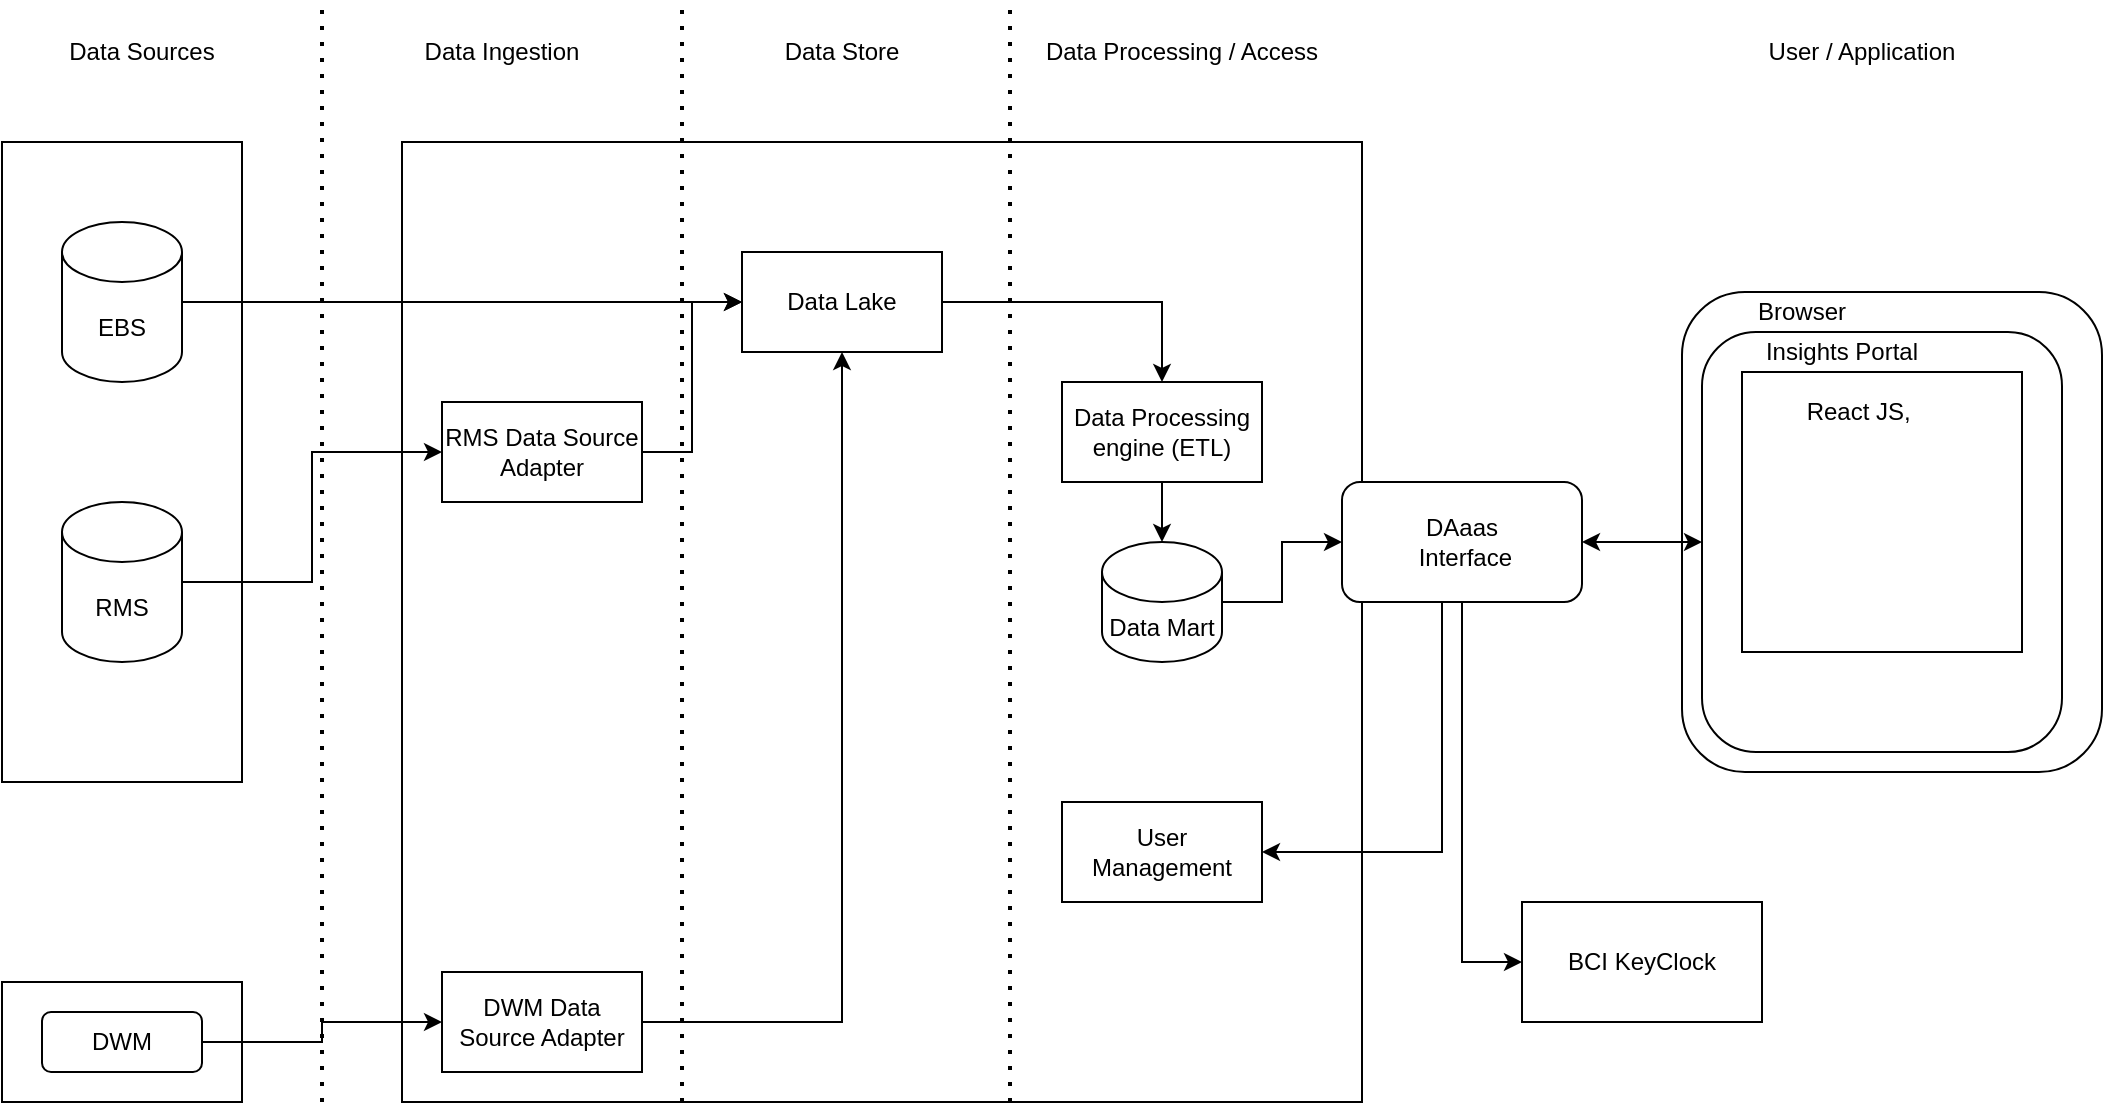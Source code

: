 <mxfile version="22.1.7" type="github">
  <diagram name="Page-1" id="FIEWSwXzCEZSGsIRjYD_">
    <mxGraphModel dx="1674" dy="746" grid="1" gridSize="10" guides="1" tooltips="1" connect="1" arrows="1" fold="1" page="1" pageScale="1" pageWidth="1169" pageHeight="827" math="0" shadow="0">
      <root>
        <mxCell id="0" />
        <mxCell id="1" parent="0" />
        <mxCell id="B5_etHLyTeucPjupkv1W-7" value="" style="whiteSpace=wrap;html=1;aspect=fixed;" vertex="1" parent="1">
          <mxGeometry x="280" y="185" width="480" height="480" as="geometry" />
        </mxCell>
        <mxCell id="B5_etHLyTeucPjupkv1W-2" value="" style="rounded=0;whiteSpace=wrap;html=1;" vertex="1" parent="1">
          <mxGeometry x="80" y="185" width="120" height="320" as="geometry" />
        </mxCell>
        <mxCell id="B5_etHLyTeucPjupkv1W-3" value="" style="rounded=0;whiteSpace=wrap;html=1;" vertex="1" parent="1">
          <mxGeometry x="80" y="605" width="120" height="60" as="geometry" />
        </mxCell>
        <mxCell id="B5_etHLyTeucPjupkv1W-26" style="edgeStyle=orthogonalEdgeStyle;rounded=0;orthogonalLoop=1;jettySize=auto;html=1;exitX=1;exitY=0.5;exitDx=0;exitDy=0;entryX=0;entryY=0.5;entryDx=0;entryDy=0;" edge="1" parent="1" source="B5_etHLyTeucPjupkv1W-4" target="B5_etHLyTeucPjupkv1W-14">
          <mxGeometry relative="1" as="geometry" />
        </mxCell>
        <mxCell id="B5_etHLyTeucPjupkv1W-4" value="DWM" style="rounded=1;whiteSpace=wrap;html=1;" vertex="1" parent="1">
          <mxGeometry x="100" y="620" width="80" height="30" as="geometry" />
        </mxCell>
        <mxCell id="B5_etHLyTeucPjupkv1W-24" style="edgeStyle=orthogonalEdgeStyle;rounded=0;orthogonalLoop=1;jettySize=auto;html=1;entryX=0;entryY=0.5;entryDx=0;entryDy=0;" edge="1" parent="1" source="B5_etHLyTeucPjupkv1W-5" target="B5_etHLyTeucPjupkv1W-15">
          <mxGeometry relative="1" as="geometry" />
        </mxCell>
        <mxCell id="B5_etHLyTeucPjupkv1W-5" value="EBS" style="shape=cylinder3;whiteSpace=wrap;html=1;boundedLbl=1;backgroundOutline=1;size=15;" vertex="1" parent="1">
          <mxGeometry x="110" y="225" width="60" height="80" as="geometry" />
        </mxCell>
        <mxCell id="B5_etHLyTeucPjupkv1W-25" style="edgeStyle=orthogonalEdgeStyle;rounded=0;orthogonalLoop=1;jettySize=auto;html=1;entryX=0;entryY=0.5;entryDx=0;entryDy=0;" edge="1" parent="1" source="B5_etHLyTeucPjupkv1W-6" target="B5_etHLyTeucPjupkv1W-13">
          <mxGeometry relative="1" as="geometry" />
        </mxCell>
        <mxCell id="B5_etHLyTeucPjupkv1W-6" value="RMS" style="shape=cylinder3;whiteSpace=wrap;html=1;boundedLbl=1;backgroundOutline=1;size=15;" vertex="1" parent="1">
          <mxGeometry x="110" y="365" width="60" height="80" as="geometry" />
        </mxCell>
        <mxCell id="B5_etHLyTeucPjupkv1W-9" value="" style="endArrow=none;dashed=1;html=1;dashPattern=1 3;strokeWidth=2;rounded=0;" edge="1" parent="1">
          <mxGeometry width="50" height="50" relative="1" as="geometry">
            <mxPoint x="240" y="665" as="sourcePoint" />
            <mxPoint x="240" y="115" as="targetPoint" />
          </mxGeometry>
        </mxCell>
        <mxCell id="B5_etHLyTeucPjupkv1W-10" value="" style="endArrow=none;dashed=1;html=1;dashPattern=1 3;strokeWidth=2;rounded=0;" edge="1" parent="1">
          <mxGeometry width="50" height="50" relative="1" as="geometry">
            <mxPoint x="420" y="665" as="sourcePoint" />
            <mxPoint x="420" y="115" as="targetPoint" />
          </mxGeometry>
        </mxCell>
        <mxCell id="B5_etHLyTeucPjupkv1W-11" value="" style="endArrow=none;dashed=1;html=1;dashPattern=1 3;strokeWidth=2;rounded=0;" edge="1" parent="1">
          <mxGeometry width="50" height="50" relative="1" as="geometry">
            <mxPoint x="584" y="665" as="sourcePoint" />
            <mxPoint x="584" y="115" as="targetPoint" />
          </mxGeometry>
        </mxCell>
        <mxCell id="B5_etHLyTeucPjupkv1W-27" style="edgeStyle=orthogonalEdgeStyle;rounded=0;orthogonalLoop=1;jettySize=auto;html=1;entryX=0;entryY=0.5;entryDx=0;entryDy=0;" edge="1" parent="1" source="B5_etHLyTeucPjupkv1W-13" target="B5_etHLyTeucPjupkv1W-15">
          <mxGeometry relative="1" as="geometry" />
        </mxCell>
        <mxCell id="B5_etHLyTeucPjupkv1W-13" value="RMS Data Source Adapter" style="rounded=0;whiteSpace=wrap;html=1;" vertex="1" parent="1">
          <mxGeometry x="300" y="315" width="100" height="50" as="geometry" />
        </mxCell>
        <mxCell id="B5_etHLyTeucPjupkv1W-28" style="edgeStyle=orthogonalEdgeStyle;rounded=0;orthogonalLoop=1;jettySize=auto;html=1;entryX=0.5;entryY=1;entryDx=0;entryDy=0;" edge="1" parent="1" source="B5_etHLyTeucPjupkv1W-14" target="B5_etHLyTeucPjupkv1W-15">
          <mxGeometry relative="1" as="geometry" />
        </mxCell>
        <mxCell id="B5_etHLyTeucPjupkv1W-14" value="DWM Data Source Adapter" style="rounded=0;whiteSpace=wrap;html=1;" vertex="1" parent="1">
          <mxGeometry x="300" y="600" width="100" height="50" as="geometry" />
        </mxCell>
        <mxCell id="B5_etHLyTeucPjupkv1W-29" style="edgeStyle=orthogonalEdgeStyle;rounded=0;orthogonalLoop=1;jettySize=auto;html=1;" edge="1" parent="1" source="B5_etHLyTeucPjupkv1W-15" target="B5_etHLyTeucPjupkv1W-16">
          <mxGeometry relative="1" as="geometry" />
        </mxCell>
        <mxCell id="B5_etHLyTeucPjupkv1W-15" value="Data Lake" style="rounded=0;whiteSpace=wrap;html=1;" vertex="1" parent="1">
          <mxGeometry x="450" y="240" width="100" height="50" as="geometry" />
        </mxCell>
        <mxCell id="B5_etHLyTeucPjupkv1W-32" value="" style="edgeStyle=orthogonalEdgeStyle;rounded=0;orthogonalLoop=1;jettySize=auto;html=1;" edge="1" parent="1" source="B5_etHLyTeucPjupkv1W-16" target="B5_etHLyTeucPjupkv1W-17">
          <mxGeometry relative="1" as="geometry" />
        </mxCell>
        <mxCell id="B5_etHLyTeucPjupkv1W-16" value="Data Processing engine (ETL)" style="rounded=0;whiteSpace=wrap;html=1;" vertex="1" parent="1">
          <mxGeometry x="610" y="305" width="100" height="50" as="geometry" />
        </mxCell>
        <mxCell id="B5_etHLyTeucPjupkv1W-33" style="edgeStyle=orthogonalEdgeStyle;rounded=0;orthogonalLoop=1;jettySize=auto;html=1;entryX=0;entryY=0.5;entryDx=0;entryDy=0;" edge="1" parent="1" source="B5_etHLyTeucPjupkv1W-17" target="B5_etHLyTeucPjupkv1W-19">
          <mxGeometry relative="1" as="geometry" />
        </mxCell>
        <mxCell id="B5_etHLyTeucPjupkv1W-17" value="Data Mart" style="shape=cylinder3;whiteSpace=wrap;html=1;boundedLbl=1;backgroundOutline=1;size=15;" vertex="1" parent="1">
          <mxGeometry x="630" y="385" width="60" height="60" as="geometry" />
        </mxCell>
        <mxCell id="B5_etHLyTeucPjupkv1W-18" value="User Management" style="rounded=0;whiteSpace=wrap;html=1;" vertex="1" parent="1">
          <mxGeometry x="610" y="515" width="100" height="50" as="geometry" />
        </mxCell>
        <mxCell id="B5_etHLyTeucPjupkv1W-35" style="edgeStyle=orthogonalEdgeStyle;rounded=0;orthogonalLoop=1;jettySize=auto;html=1;entryX=1;entryY=0.5;entryDx=0;entryDy=0;" edge="1" parent="1" source="B5_etHLyTeucPjupkv1W-19" target="B5_etHLyTeucPjupkv1W-18">
          <mxGeometry relative="1" as="geometry">
            <Array as="points">
              <mxPoint x="800" y="540" />
            </Array>
          </mxGeometry>
        </mxCell>
        <mxCell id="B5_etHLyTeucPjupkv1W-36" style="edgeStyle=orthogonalEdgeStyle;rounded=0;orthogonalLoop=1;jettySize=auto;html=1;entryX=0;entryY=0.5;entryDx=0;entryDy=0;" edge="1" parent="1" source="B5_etHLyTeucPjupkv1W-19" target="B5_etHLyTeucPjupkv1W-20">
          <mxGeometry relative="1" as="geometry" />
        </mxCell>
        <mxCell id="B5_etHLyTeucPjupkv1W-19" value="DAaas&lt;br&gt;&amp;nbsp;Interface" style="rounded=1;whiteSpace=wrap;html=1;" vertex="1" parent="1">
          <mxGeometry x="750" y="355" width="120" height="60" as="geometry" />
        </mxCell>
        <mxCell id="B5_etHLyTeucPjupkv1W-20" value="BCI KeyClock" style="rounded=0;whiteSpace=wrap;html=1;" vertex="1" parent="1">
          <mxGeometry x="840" y="565" width="120" height="60" as="geometry" />
        </mxCell>
        <mxCell id="B5_etHLyTeucPjupkv1W-21" value="" style="rounded=1;whiteSpace=wrap;html=1;" vertex="1" parent="1">
          <mxGeometry x="920" y="260" width="210" height="240" as="geometry" />
        </mxCell>
        <mxCell id="B5_etHLyTeucPjupkv1W-22" value="" style="rounded=1;whiteSpace=wrap;html=1;" vertex="1" parent="1">
          <mxGeometry x="930" y="280" width="180" height="210" as="geometry" />
        </mxCell>
        <mxCell id="B5_etHLyTeucPjupkv1W-23" value="" style="whiteSpace=wrap;html=1;aspect=fixed;" vertex="1" parent="1">
          <mxGeometry x="950" y="300" width="140" height="140" as="geometry" />
        </mxCell>
        <mxCell id="B5_etHLyTeucPjupkv1W-37" value="Browser" style="text;html=1;strokeColor=none;fillColor=none;align=center;verticalAlign=middle;whiteSpace=wrap;rounded=0;" vertex="1" parent="1">
          <mxGeometry x="950" y="255" width="60" height="30" as="geometry" />
        </mxCell>
        <mxCell id="B5_etHLyTeucPjupkv1W-38" value="Insights Portal" style="text;html=1;strokeColor=none;fillColor=none;align=center;verticalAlign=middle;whiteSpace=wrap;rounded=0;" vertex="1" parent="1">
          <mxGeometry x="950" y="280" width="100" height="20" as="geometry" />
        </mxCell>
        <mxCell id="B5_etHLyTeucPjupkv1W-39" value="React JS,&amp;nbsp;" style="text;html=1;strokeColor=none;fillColor=none;align=center;verticalAlign=middle;whiteSpace=wrap;rounded=0;" vertex="1" parent="1">
          <mxGeometry x="960" y="310" width="100" height="20" as="geometry" />
        </mxCell>
        <mxCell id="B5_etHLyTeucPjupkv1W-41" value="Data Sources" style="text;html=1;strokeColor=none;fillColor=none;align=center;verticalAlign=middle;whiteSpace=wrap;rounded=0;" vertex="1" parent="1">
          <mxGeometry x="80" y="125" width="140" height="30" as="geometry" />
        </mxCell>
        <mxCell id="B5_etHLyTeucPjupkv1W-42" value="Data Ingestion" style="text;html=1;strokeColor=none;fillColor=none;align=center;verticalAlign=middle;whiteSpace=wrap;rounded=0;" vertex="1" parent="1">
          <mxGeometry x="260" y="125" width="140" height="30" as="geometry" />
        </mxCell>
        <mxCell id="B5_etHLyTeucPjupkv1W-43" value="Data Store" style="text;html=1;strokeColor=none;fillColor=none;align=center;verticalAlign=middle;whiteSpace=wrap;rounded=0;" vertex="1" parent="1">
          <mxGeometry x="430" y="125" width="140" height="30" as="geometry" />
        </mxCell>
        <mxCell id="B5_etHLyTeucPjupkv1W-44" value="Data Processing / Access" style="text;html=1;strokeColor=none;fillColor=none;align=center;verticalAlign=middle;whiteSpace=wrap;rounded=0;" vertex="1" parent="1">
          <mxGeometry x="590" y="125" width="160" height="30" as="geometry" />
        </mxCell>
        <mxCell id="B5_etHLyTeucPjupkv1W-45" value="User / Application" style="text;html=1;strokeColor=none;fillColor=none;align=center;verticalAlign=middle;whiteSpace=wrap;rounded=0;" vertex="1" parent="1">
          <mxGeometry x="930" y="125" width="160" height="30" as="geometry" />
        </mxCell>
        <mxCell id="B5_etHLyTeucPjupkv1W-49" value="" style="endArrow=classic;startArrow=classic;html=1;rounded=0;exitX=1;exitY=0.5;exitDx=0;exitDy=0;entryX=0;entryY=0.5;entryDx=0;entryDy=0;entryPerimeter=0;" edge="1" parent="1" source="B5_etHLyTeucPjupkv1W-19" target="B5_etHLyTeucPjupkv1W-22">
          <mxGeometry width="50" height="50" relative="1" as="geometry">
            <mxPoint x="880" y="430" as="sourcePoint" />
            <mxPoint x="930" y="380" as="targetPoint" />
          </mxGeometry>
        </mxCell>
      </root>
    </mxGraphModel>
  </diagram>
</mxfile>
